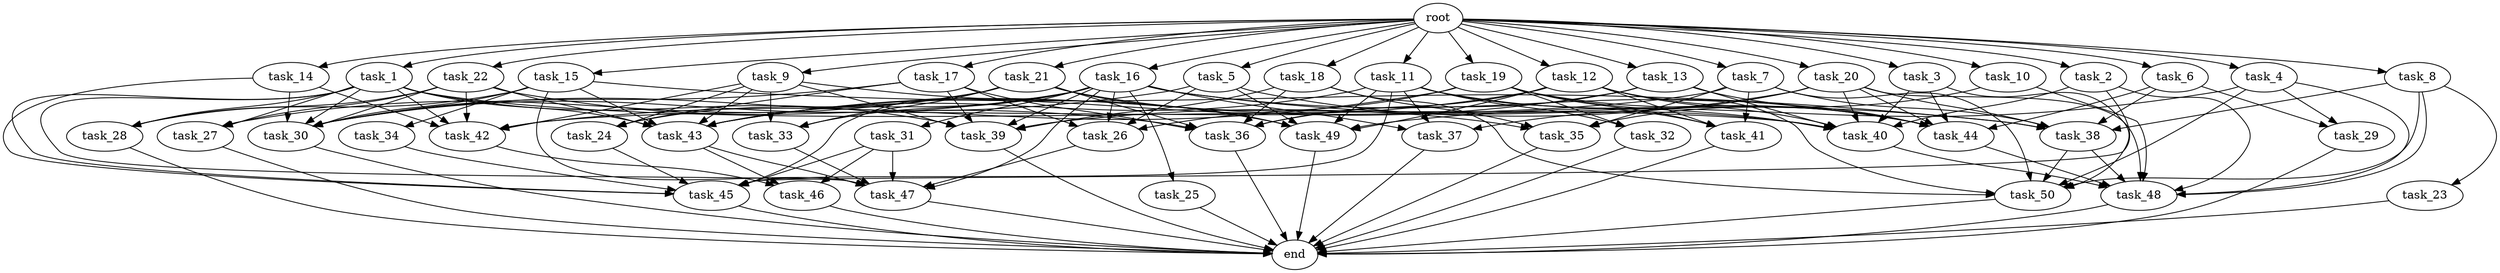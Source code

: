 digraph G {
  root [size="0.000000e+00"];
  task_1 [size="5.072965e+10"];
  task_2 [size="2.063245e+10"];
  task_3 [size="4.621508e+10"];
  task_4 [size="1.117454e+10"];
  task_5 [size="3.743020e+10"];
  task_6 [size="1.808186e+10"];
  task_7 [size="2.645411e+10"];
  task_8 [size="9.863653e+10"];
  task_9 [size="5.593834e+10"];
  task_10 [size="8.940223e+10"];
  task_11 [size="5.917816e+10"];
  task_12 [size="8.903494e+10"];
  task_13 [size="7.183531e+10"];
  task_14 [size="9.537217e+10"];
  task_15 [size="3.002259e+10"];
  task_16 [size="6.033901e+10"];
  task_17 [size="9.517034e+10"];
  task_18 [size="3.841547e+10"];
  task_19 [size="7.252560e+10"];
  task_20 [size="6.249782e+10"];
  task_21 [size="6.731293e+09"];
  task_22 [size="7.068985e+10"];
  task_23 [size="5.840184e+10"];
  task_24 [size="3.136360e+10"];
  task_25 [size="8.165180e+10"];
  task_26 [size="6.568457e+10"];
  task_27 [size="2.932766e+10"];
  task_28 [size="2.985973e+10"];
  task_29 [size="2.514961e+10"];
  task_30 [size="3.214976e+10"];
  task_31 [size="2.383327e+10"];
  task_32 [size="5.842204e+10"];
  task_33 [size="3.026927e+09"];
  task_34 [size="7.264305e+09"];
  task_35 [size="3.704642e+10"];
  task_36 [size="3.032287e+10"];
  task_37 [size="1.562954e+10"];
  task_38 [size="8.760586e+10"];
  task_39 [size="8.538288e+10"];
  task_40 [size="5.263662e+10"];
  task_41 [size="4.955655e+10"];
  task_42 [size="3.655417e+10"];
  task_43 [size="2.557203e+10"];
  task_44 [size="8.905903e+10"];
  task_45 [size="7.874843e+10"];
  task_46 [size="5.021563e+10"];
  task_47 [size="4.699791e+10"];
  task_48 [size="4.881190e+10"];
  task_49 [size="6.875247e+10"];
  task_50 [size="7.645221e+10"];
  end [size="0.000000e+00"];

  root -> task_1 [size="1.000000e-12"];
  root -> task_2 [size="1.000000e-12"];
  root -> task_3 [size="1.000000e-12"];
  root -> task_4 [size="1.000000e-12"];
  root -> task_5 [size="1.000000e-12"];
  root -> task_6 [size="1.000000e-12"];
  root -> task_7 [size="1.000000e-12"];
  root -> task_8 [size="1.000000e-12"];
  root -> task_9 [size="1.000000e-12"];
  root -> task_10 [size="1.000000e-12"];
  root -> task_11 [size="1.000000e-12"];
  root -> task_12 [size="1.000000e-12"];
  root -> task_13 [size="1.000000e-12"];
  root -> task_14 [size="1.000000e-12"];
  root -> task_15 [size="1.000000e-12"];
  root -> task_16 [size="1.000000e-12"];
  root -> task_17 [size="1.000000e-12"];
  root -> task_18 [size="1.000000e-12"];
  root -> task_19 [size="1.000000e-12"];
  root -> task_20 [size="1.000000e-12"];
  root -> task_21 [size="1.000000e-12"];
  root -> task_22 [size="1.000000e-12"];
  task_1 -> task_27 [size="9.775885e+07"];
  task_1 -> task_28 [size="9.953244e+07"];
  task_1 -> task_30 [size="4.592822e+07"];
  task_1 -> task_39 [size="1.423048e+08"];
  task_1 -> task_40 [size="6.579578e+07"];
  task_1 -> task_42 [size="6.092361e+07"];
  task_1 -> task_43 [size="3.196504e+07"];
  task_1 -> task_45 [size="9.843553e+07"];
  task_1 -> task_47 [size="6.713987e+07"];
  task_2 -> task_40 [size="6.579578e+07"];
  task_2 -> task_45 [size="9.843553e+07"];
  task_2 -> task_48 [size="6.101488e+07"];
  task_3 -> task_40 [size="6.579578e+07"];
  task_3 -> task_44 [size="1.113238e+08"];
  task_3 -> task_50 [size="1.092174e+08"];
  task_4 -> task_29 [size="1.257480e+08"];
  task_4 -> task_48 [size="6.101488e+07"];
  task_4 -> task_49 [size="1.145875e+08"];
  task_4 -> task_50 [size="1.092174e+08"];
  task_5 -> task_26 [size="1.642114e+08"];
  task_5 -> task_30 [size="4.592822e+07"];
  task_5 -> task_40 [size="6.579578e+07"];
  task_5 -> task_49 [size="1.145875e+08"];
  task_6 -> task_29 [size="1.257480e+08"];
  task_6 -> task_38 [size="1.460098e+08"];
  task_6 -> task_44 [size="1.113238e+08"];
  task_7 -> task_35 [size="9.261606e+07"];
  task_7 -> task_38 [size="1.460098e+08"];
  task_7 -> task_41 [size="1.238914e+08"];
  task_7 -> task_42 [size="6.092361e+07"];
  task_7 -> task_50 [size="1.092174e+08"];
  task_8 -> task_23 [size="5.840184e+08"];
  task_8 -> task_38 [size="1.460098e+08"];
  task_8 -> task_48 [size="6.101488e+07"];
  task_8 -> task_50 [size="1.092174e+08"];
  task_9 -> task_24 [size="1.045453e+08"];
  task_9 -> task_33 [size="1.008976e+07"];
  task_9 -> task_39 [size="1.423048e+08"];
  task_9 -> task_42 [size="6.092361e+07"];
  task_9 -> task_43 [size="3.196504e+07"];
  task_9 -> task_49 [size="1.145875e+08"];
  task_10 -> task_35 [size="9.261606e+07"];
  task_10 -> task_48 [size="6.101488e+07"];
  task_11 -> task_32 [size="2.921102e+08"];
  task_11 -> task_37 [size="5.209846e+07"];
  task_11 -> task_41 [size="1.238914e+08"];
  task_11 -> task_43 [size="3.196504e+07"];
  task_11 -> task_44 [size="1.113238e+08"];
  task_11 -> task_45 [size="9.843553e+07"];
  task_11 -> task_49 [size="1.145875e+08"];
  task_12 -> task_36 [size="5.053812e+07"];
  task_12 -> task_40 [size="6.579578e+07"];
  task_12 -> task_41 [size="1.238914e+08"];
  task_12 -> task_43 [size="3.196504e+07"];
  task_12 -> task_44 [size="1.113238e+08"];
  task_12 -> task_49 [size="1.145875e+08"];
  task_12 -> task_50 [size="1.092174e+08"];
  task_13 -> task_36 [size="5.053812e+07"];
  task_13 -> task_40 [size="6.579578e+07"];
  task_13 -> task_43 [size="3.196504e+07"];
  task_13 -> task_44 [size="1.113238e+08"];
  task_14 -> task_30 [size="4.592822e+07"];
  task_14 -> task_42 [size="6.092361e+07"];
  task_14 -> task_45 [size="9.843553e+07"];
  task_15 -> task_28 [size="9.953244e+07"];
  task_15 -> task_30 [size="4.592822e+07"];
  task_15 -> task_34 [size="7.264305e+07"];
  task_15 -> task_38 [size="1.460098e+08"];
  task_15 -> task_43 [size="3.196504e+07"];
  task_15 -> task_47 [size="6.713987e+07"];
  task_16 -> task_25 [size="8.165180e+08"];
  task_16 -> task_26 [size="1.642114e+08"];
  task_16 -> task_30 [size="4.592822e+07"];
  task_16 -> task_31 [size="2.383327e+08"];
  task_16 -> task_33 [size="1.008976e+07"];
  task_16 -> task_37 [size="5.209846e+07"];
  task_16 -> task_38 [size="1.460098e+08"];
  task_16 -> task_39 [size="1.423048e+08"];
  task_16 -> task_43 [size="3.196504e+07"];
  task_16 -> task_44 [size="1.113238e+08"];
  task_16 -> task_45 [size="9.843553e+07"];
  task_16 -> task_47 [size="6.713987e+07"];
  task_17 -> task_24 [size="1.045453e+08"];
  task_17 -> task_26 [size="1.642114e+08"];
  task_17 -> task_30 [size="4.592822e+07"];
  task_17 -> task_36 [size="5.053812e+07"];
  task_17 -> task_39 [size="1.423048e+08"];
  task_18 -> task_35 [size="9.261606e+07"];
  task_18 -> task_36 [size="5.053812e+07"];
  task_18 -> task_39 [size="1.423048e+08"];
  task_18 -> task_50 [size="1.092174e+08"];
  task_19 -> task_26 [size="1.642114e+08"];
  task_19 -> task_32 [size="2.921102e+08"];
  task_19 -> task_40 [size="6.579578e+07"];
  task_19 -> task_41 [size="1.238914e+08"];
  task_19 -> task_42 [size="6.092361e+07"];
  task_19 -> task_44 [size="1.113238e+08"];
  task_20 -> task_37 [size="5.209846e+07"];
  task_20 -> task_38 [size="1.460098e+08"];
  task_20 -> task_39 [size="1.423048e+08"];
  task_20 -> task_40 [size="6.579578e+07"];
  task_20 -> task_44 [size="1.113238e+08"];
  task_20 -> task_48 [size="6.101488e+07"];
  task_21 -> task_24 [size="1.045453e+08"];
  task_21 -> task_27 [size="9.775885e+07"];
  task_21 -> task_33 [size="1.008976e+07"];
  task_21 -> task_35 [size="9.261606e+07"];
  task_21 -> task_36 [size="5.053812e+07"];
  task_21 -> task_49 [size="1.145875e+08"];
  task_22 -> task_27 [size="9.775885e+07"];
  task_22 -> task_28 [size="9.953244e+07"];
  task_22 -> task_30 [size="4.592822e+07"];
  task_22 -> task_36 [size="5.053812e+07"];
  task_22 -> task_42 [size="6.092361e+07"];
  task_22 -> task_43 [size="3.196504e+07"];
  task_23 -> end [size="1.000000e-12"];
  task_24 -> task_45 [size="9.843553e+07"];
  task_25 -> end [size="1.000000e-12"];
  task_26 -> task_47 [size="6.713987e+07"];
  task_27 -> end [size="1.000000e-12"];
  task_28 -> end [size="1.000000e-12"];
  task_29 -> end [size="1.000000e-12"];
  task_30 -> end [size="1.000000e-12"];
  task_31 -> task_45 [size="9.843553e+07"];
  task_31 -> task_46 [size="1.673854e+08"];
  task_31 -> task_47 [size="6.713987e+07"];
  task_32 -> end [size="1.000000e-12"];
  task_33 -> task_47 [size="6.713987e+07"];
  task_34 -> task_45 [size="9.843553e+07"];
  task_35 -> end [size="1.000000e-12"];
  task_36 -> end [size="1.000000e-12"];
  task_37 -> end [size="1.000000e-12"];
  task_38 -> task_48 [size="6.101488e+07"];
  task_38 -> task_50 [size="1.092174e+08"];
  task_39 -> end [size="1.000000e-12"];
  task_40 -> task_48 [size="6.101488e+07"];
  task_41 -> end [size="1.000000e-12"];
  task_42 -> task_46 [size="1.673854e+08"];
  task_43 -> task_46 [size="1.673854e+08"];
  task_43 -> task_47 [size="6.713987e+07"];
  task_44 -> task_48 [size="6.101488e+07"];
  task_45 -> end [size="1.000000e-12"];
  task_46 -> end [size="1.000000e-12"];
  task_47 -> end [size="1.000000e-12"];
  task_48 -> end [size="1.000000e-12"];
  task_49 -> end [size="1.000000e-12"];
  task_50 -> end [size="1.000000e-12"];
}
